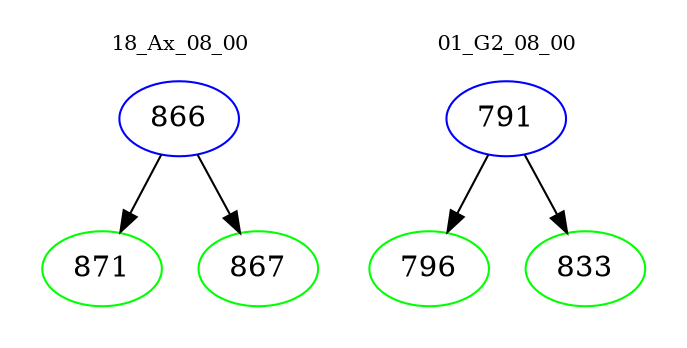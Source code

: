 digraph{
subgraph cluster_0 {
color = white
label = "18_Ax_08_00";
fontsize=10;
T0_866 [label="866", color="blue"]
T0_866 -> T0_871 [color="black"]
T0_871 [label="871", color="green"]
T0_866 -> T0_867 [color="black"]
T0_867 [label="867", color="green"]
}
subgraph cluster_1 {
color = white
label = "01_G2_08_00";
fontsize=10;
T1_791 [label="791", color="blue"]
T1_791 -> T1_796 [color="black"]
T1_796 [label="796", color="green"]
T1_791 -> T1_833 [color="black"]
T1_833 [label="833", color="green"]
}
}
